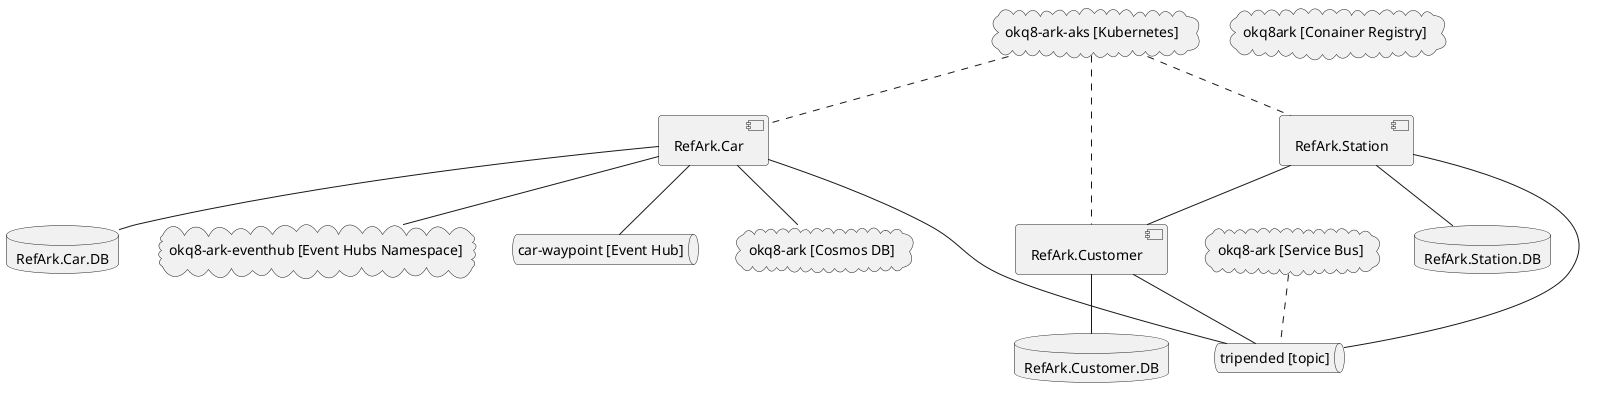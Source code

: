 @@startuml Ref-Ark Components
' component RefArk.Authentication
' database RefArk.Authentication.DB
component RefArk.Car
database RefArk.Car.DB
component RefArk.Customer
database RefArk.Customer.DB
' component RefArk.Payment
' database RefArk.Payment.DB
' component RefArk.Product
' database RefArk.Product.DB
component RefArk.Station
database RefArk.Station.DB
cloud "okq8-ark-eventhub [Event Hubs Namespace]" as EH
cloud "okq8-ark [Service Bus]" as SB
cloud "okq8-ark-aks [Kubernetes]" as AKS
cloud "okq8ark [Conainer Registry]" as CR
cloud "okq8-ark [Cosmos DB]" as CDB
queue "tripended [topic]" as TripEnded
queue "car-waypoint [Event Hub]" as Waypoint

' AKS .. RefArk.Authentication
AKS .. RefArk.Car
AKS .. RefArk.Customer
' AKS .. RefArk.Payment
' AKS .. RefArk.Product
AKS .. RefArk.Station

SB .. TripEnded

' RefArk.Authentication -- RefArk.Authentication.DB

RefArk.Car -- RefArk.Car.DB
RefArk.Car -- CDB
RefArk.Car -- EH
RefArk.Car -- TripEnded
RefArk.Car -- Waypoint

RefArk.Customer -- RefArk.Customer.DB
RefArk.Customer -- TripEnded

' RefArk.Payment -- RefArk.Payment.DB

' RefArk.Product -- RefArk.Product.DB

RefArk.Station -- RefArk.Station.DB
RefArk.Station -- RefArk.Customer
RefArk.Station -- TripEnded
@@end